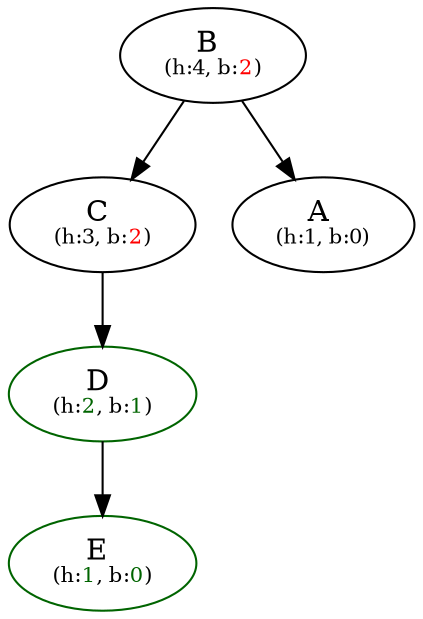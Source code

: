 digraph {
  nB [label="B" pos="4.0,3.0!" label=<B <br/><font point-size="10">(h:4, b:<font color="red">2</font>)</font>>]
  nC [label="C" pos="8.0,2.0!" label=<C <br/><font point-size="10">(h:3, b:<font color="red">2</font>)</font>>]
  nD [label="D" pos="10.0,1.0!" color="darkgreen" label=<D <br/><font point-size="10">(h:<font color="darkgreen">2</font>, b:<font color="darkgreen">1</font>)</font>>]
  nE [label="E" pos="11.0,0.0!" color="darkgreen" label=<E <br/><font point-size="10">(h:<font color="darkgreen">1</font>, b:<font color="darkgreen">0</font>)</font>>]
  nA [label="A" pos="0.0,2.0!" label=<A <br/><font point-size="10">(h:1, b:0)</font>>]
  nB -> nC 
  nC -> nD 
  nD -> nE 
  nB -> nA 
}